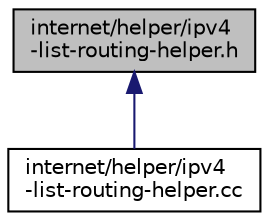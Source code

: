 digraph "internet/helper/ipv4-list-routing-helper.h"
{
  edge [fontname="Helvetica",fontsize="10",labelfontname="Helvetica",labelfontsize="10"];
  node [fontname="Helvetica",fontsize="10",shape=record];
  Node1 [label="internet/helper/ipv4\l-list-routing-helper.h",height=0.2,width=0.4,color="black", fillcolor="grey75", style="filled", fontcolor="black"];
  Node1 -> Node2 [dir="back",color="midnightblue",fontsize="10",style="solid"];
  Node2 [label="internet/helper/ipv4\l-list-routing-helper.cc",height=0.2,width=0.4,color="black", fillcolor="white", style="filled",URL="$db/db2/ipv4-list-routing-helper_8cc.html"];
}
